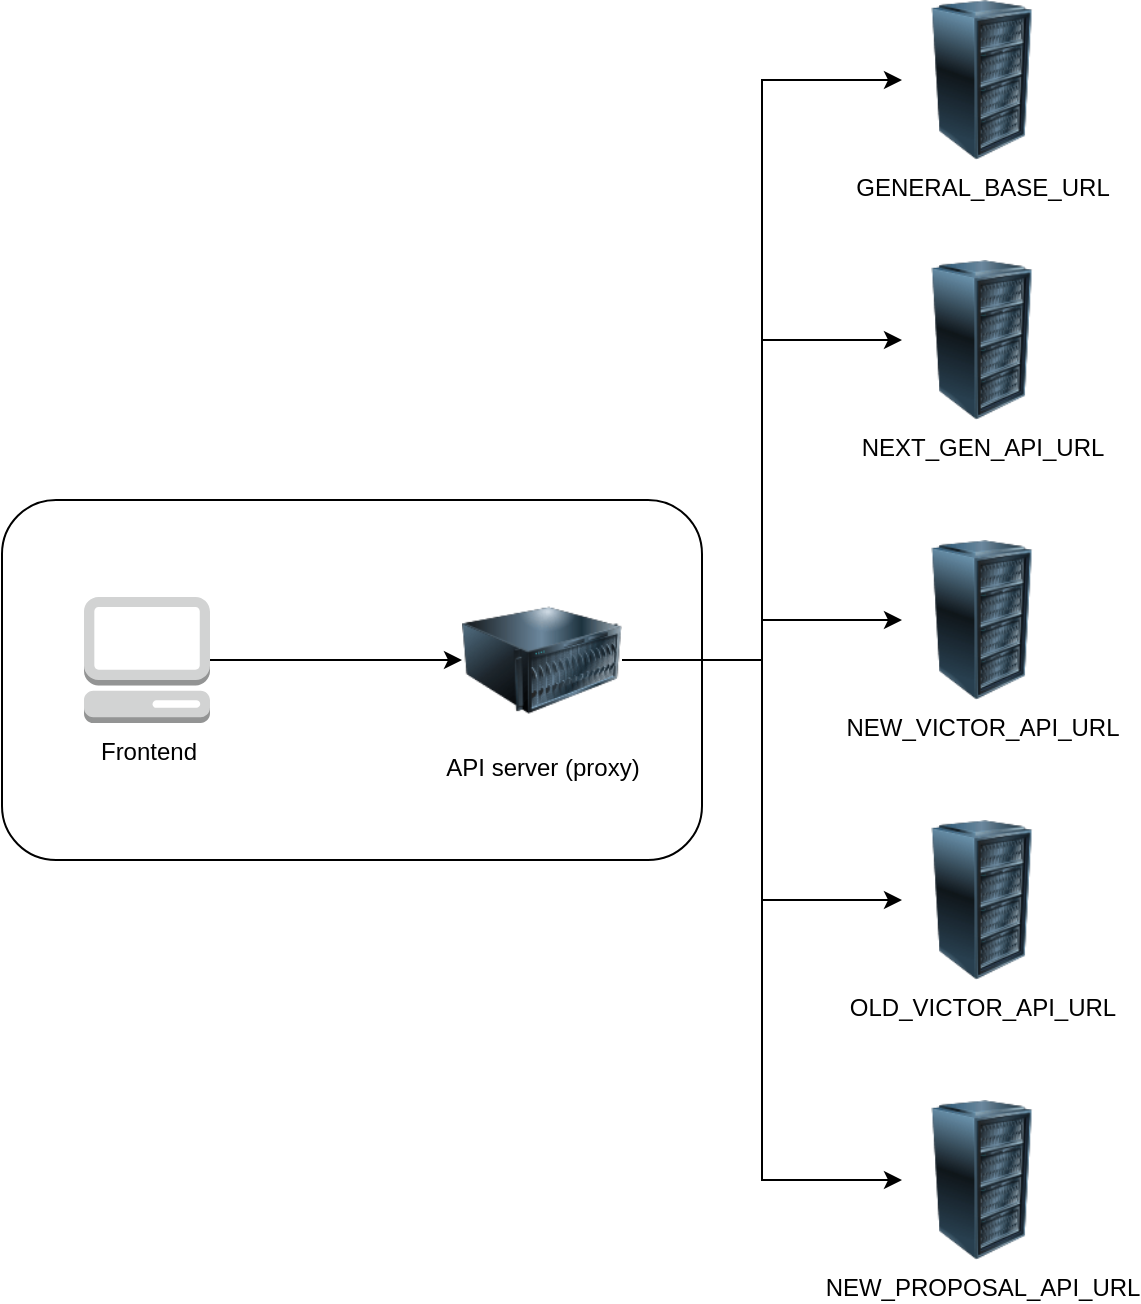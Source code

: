 <mxfile version="24.7.8">
  <diagram name="Page-1" id="VYGIeJ-EaMMZM1RzmYsg">
    <mxGraphModel dx="1018" dy="797" grid="1" gridSize="10" guides="1" tooltips="1" connect="1" arrows="1" fold="1" page="1" pageScale="1" pageWidth="850" pageHeight="1100" math="0" shadow="0">
      <root>
        <mxCell id="0" />
        <mxCell id="1" parent="0" />
        <mxCell id="rBoZev6xuI7LeDAGhiJY-15" style="edgeStyle=orthogonalEdgeStyle;rounded=0;orthogonalLoop=1;jettySize=auto;html=1;entryX=0;entryY=0.5;entryDx=0;entryDy=0;" parent="1" source="rBoZev6xuI7LeDAGhiJY-2" target="rBoZev6xuI7LeDAGhiJY-10" edge="1">
          <mxGeometry relative="1" as="geometry" />
        </mxCell>
        <mxCell id="rBoZev6xuI7LeDAGhiJY-11" style="edgeStyle=orthogonalEdgeStyle;rounded=0;orthogonalLoop=1;jettySize=auto;html=1;entryX=0;entryY=0.5;entryDx=0;entryDy=0;" parent="1" source="rBoZev6xuI7LeDAGhiJY-2" target="rBoZev6xuI7LeDAGhiJY-6" edge="1">
          <mxGeometry relative="1" as="geometry" />
        </mxCell>
        <mxCell id="rBoZev6xuI7LeDAGhiJY-12" style="edgeStyle=orthogonalEdgeStyle;rounded=0;orthogonalLoop=1;jettySize=auto;html=1;entryX=0;entryY=0.5;entryDx=0;entryDy=0;" parent="1" source="rBoZev6xuI7LeDAGhiJY-2" target="rBoZev6xuI7LeDAGhiJY-7" edge="1">
          <mxGeometry relative="1" as="geometry" />
        </mxCell>
        <mxCell id="rBoZev6xuI7LeDAGhiJY-13" style="edgeStyle=orthogonalEdgeStyle;rounded=0;orthogonalLoop=1;jettySize=auto;html=1;entryX=0;entryY=0.5;entryDx=0;entryDy=0;" parent="1" source="rBoZev6xuI7LeDAGhiJY-2" target="rBoZev6xuI7LeDAGhiJY-8" edge="1">
          <mxGeometry relative="1" as="geometry" />
        </mxCell>
        <mxCell id="rBoZev6xuI7LeDAGhiJY-6" value="GENERAL_BASE_URL" style="image;html=1;image=img/lib/clip_art/computers/Server_Rack_128x128.png" parent="1" vertex="1">
          <mxGeometry x="490" y="40" width="80" height="80" as="geometry" />
        </mxCell>
        <mxCell id="rBoZev6xuI7LeDAGhiJY-7" value="NEXT_GEN_API_URL" style="image;html=1;image=img/lib/clip_art/computers/Server_Rack_128x128.png" parent="1" vertex="1">
          <mxGeometry x="490" y="170" width="80" height="80" as="geometry" />
        </mxCell>
        <mxCell id="rBoZev6xuI7LeDAGhiJY-8" value="NEW_VICTOR_API_URL" style="image;html=1;image=img/lib/clip_art/computers/Server_Rack_128x128.png" parent="1" vertex="1">
          <mxGeometry x="490" y="310" width="80" height="80" as="geometry" />
        </mxCell>
        <mxCell id="rBoZev6xuI7LeDAGhiJY-9" value="OLD_VICTOR_API_URL" style="image;html=1;image=img/lib/clip_art/computers/Server_Rack_128x128.png" parent="1" vertex="1">
          <mxGeometry x="490" y="450" width="80" height="80" as="geometry" />
        </mxCell>
        <mxCell id="rBoZev6xuI7LeDAGhiJY-10" value="NEW_PROPOSAL_API_URL" style="image;html=1;image=img/lib/clip_art/computers/Server_Rack_128x128.png" parent="1" vertex="1">
          <mxGeometry x="490" y="590" width="80" height="80" as="geometry" />
        </mxCell>
        <mxCell id="3tgHMd8Dt0rjOWd303GG-1" value="" style="rounded=1;whiteSpace=wrap;html=1;" vertex="1" parent="1">
          <mxGeometry x="40" y="290" width="350" height="180" as="geometry" />
        </mxCell>
        <mxCell id="rBoZev6xuI7LeDAGhiJY-5" style="edgeStyle=orthogonalEdgeStyle;rounded=0;orthogonalLoop=1;jettySize=auto;html=1;entryX=0;entryY=0.5;entryDx=0;entryDy=0;" parent="1" source="rBoZev6xuI7LeDAGhiJY-1" target="rBoZev6xuI7LeDAGhiJY-2" edge="1">
          <mxGeometry relative="1" as="geometry" />
        </mxCell>
        <mxCell id="rBoZev6xuI7LeDAGhiJY-14" style="edgeStyle=orthogonalEdgeStyle;rounded=0;orthogonalLoop=1;jettySize=auto;html=1;entryX=0;entryY=0.5;entryDx=0;entryDy=0;" parent="1" source="rBoZev6xuI7LeDAGhiJY-2" target="rBoZev6xuI7LeDAGhiJY-9" edge="1">
          <mxGeometry relative="1" as="geometry" />
        </mxCell>
        <mxCell id="rBoZev6xuI7LeDAGhiJY-1" value="Frontend" style="outlineConnect=0;dashed=0;verticalLabelPosition=bottom;verticalAlign=top;align=center;html=1;shape=mxgraph.aws3.management_console;fillColor=#D2D3D3;gradientColor=none;" parent="1" vertex="1">
          <mxGeometry x="81" y="338.5" width="63" height="63" as="geometry" />
        </mxCell>
        <mxCell id="rBoZev6xuI7LeDAGhiJY-2" value="API server (proxy)" style="image;html=1;image=img/lib/clip_art/computers/Server_128x128.png" parent="1" vertex="1">
          <mxGeometry x="270" y="330" width="80" height="80" as="geometry" />
        </mxCell>
      </root>
    </mxGraphModel>
  </diagram>
</mxfile>
